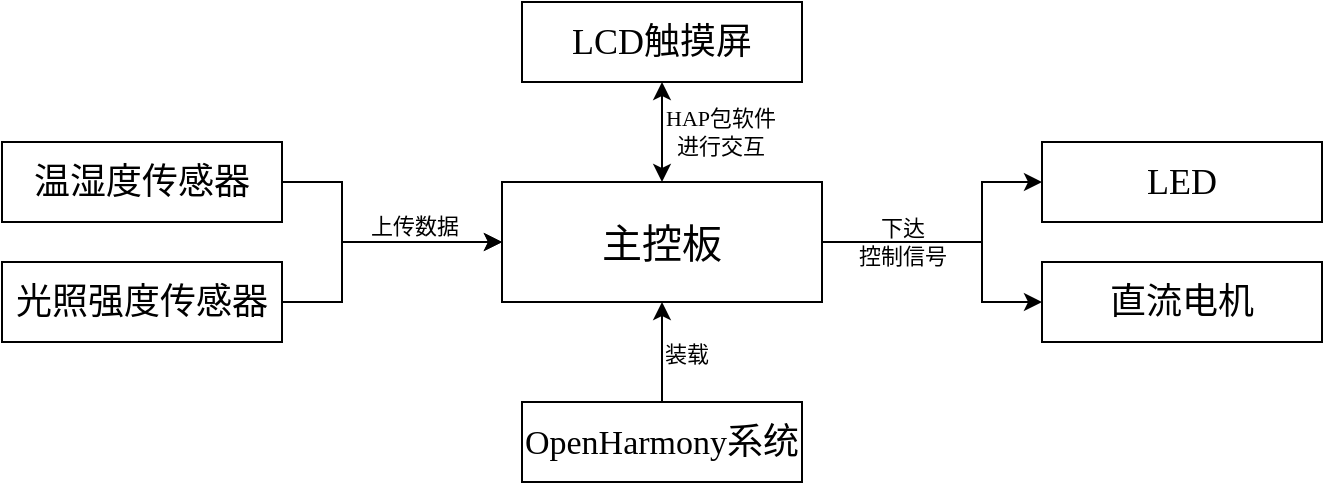 <mxfile version="24.3.0" type="github">
  <diagram name="Page-1" id="42789a77-a242-8287-6e28-9cd8cfd52e62">
    <mxGraphModel dx="1195" dy="588" grid="1" gridSize="10" guides="1" tooltips="1" connect="1" arrows="1" fold="1" page="1" pageScale="1" pageWidth="1100" pageHeight="850" background="none" math="0" shadow="0">
      <root>
        <mxCell id="0" />
        <mxCell id="1" parent="0" />
        <mxCell id="zjSSMuX_inl-teEdnPAB-8" style="edgeStyle=orthogonalEdgeStyle;rounded=0;orthogonalLoop=1;jettySize=auto;html=1;exitX=1;exitY=0.5;exitDx=0;exitDy=0;entryX=0;entryY=0.5;entryDx=0;entryDy=0;" edge="1" parent="1" source="zjSSMuX_inl-teEdnPAB-1" target="zjSSMuX_inl-teEdnPAB-4">
          <mxGeometry relative="1" as="geometry">
            <Array as="points">
              <mxPoint x="720" y="300" />
              <mxPoint x="720" y="270" />
            </Array>
          </mxGeometry>
        </mxCell>
        <mxCell id="zjSSMuX_inl-teEdnPAB-9" style="edgeStyle=orthogonalEdgeStyle;rounded=0;orthogonalLoop=1;jettySize=auto;html=1;exitX=1;exitY=0.5;exitDx=0;exitDy=0;" edge="1" parent="1" source="zjSSMuX_inl-teEdnPAB-1" target="zjSSMuX_inl-teEdnPAB-5">
          <mxGeometry relative="1" as="geometry">
            <Array as="points">
              <mxPoint x="720" y="300" />
              <mxPoint x="720" y="330" />
            </Array>
          </mxGeometry>
        </mxCell>
        <mxCell id="zjSSMuX_inl-teEdnPAB-17" value="下达&lt;div&gt;控制信号&lt;/div&gt;" style="edgeLabel;html=1;align=center;verticalAlign=middle;resizable=0;points=[];labelBackgroundColor=none;" vertex="1" connectable="0" parent="zjSSMuX_inl-teEdnPAB-9">
          <mxGeometry x="-0.429" y="1" relative="1" as="geometry">
            <mxPoint y="1" as="offset" />
          </mxGeometry>
        </mxCell>
        <mxCell id="zjSSMuX_inl-teEdnPAB-1" value="&lt;font style=&quot;font-size: 20px;&quot; face=&quot;宋体&quot;&gt;主控板&lt;/font&gt;" style="rounded=0;whiteSpace=wrap;html=1;" vertex="1" parent="1">
          <mxGeometry x="480" y="270" width="160" height="60" as="geometry" />
        </mxCell>
        <mxCell id="zjSSMuX_inl-teEdnPAB-13" style="edgeStyle=orthogonalEdgeStyle;rounded=0;orthogonalLoop=1;jettySize=auto;html=1;exitX=1;exitY=0.5;exitDx=0;exitDy=0;entryX=0;entryY=0.5;entryDx=0;entryDy=0;" edge="1" parent="1" source="zjSSMuX_inl-teEdnPAB-2" target="zjSSMuX_inl-teEdnPAB-1">
          <mxGeometry relative="1" as="geometry">
            <Array as="points">
              <mxPoint x="400" y="270" />
              <mxPoint x="400" y="300" />
            </Array>
          </mxGeometry>
        </mxCell>
        <mxCell id="zjSSMuX_inl-teEdnPAB-2" value="&lt;font style=&quot;font-size: 18px;&quot; face=&quot;宋体&quot;&gt;温湿度传感器&lt;/font&gt;" style="rounded=0;whiteSpace=wrap;html=1;" vertex="1" parent="1">
          <mxGeometry x="230" y="250" width="140" height="40" as="geometry" />
        </mxCell>
        <mxCell id="zjSSMuX_inl-teEdnPAB-14" style="edgeStyle=orthogonalEdgeStyle;rounded=0;orthogonalLoop=1;jettySize=auto;html=1;exitX=1;exitY=0.5;exitDx=0;exitDy=0;entryX=0;entryY=0.5;entryDx=0;entryDy=0;" edge="1" parent="1" source="zjSSMuX_inl-teEdnPAB-3" target="zjSSMuX_inl-teEdnPAB-1">
          <mxGeometry relative="1" as="geometry">
            <Array as="points">
              <mxPoint x="400" y="330" />
              <mxPoint x="400" y="300" />
            </Array>
          </mxGeometry>
        </mxCell>
        <mxCell id="zjSSMuX_inl-teEdnPAB-15" value="上传数据" style="edgeLabel;html=1;align=center;verticalAlign=middle;resizable=0;points=[];" vertex="1" connectable="0" parent="zjSSMuX_inl-teEdnPAB-14">
          <mxGeometry x="0.374" y="1" relative="1" as="geometry">
            <mxPoint y="-7" as="offset" />
          </mxGeometry>
        </mxCell>
        <mxCell id="zjSSMuX_inl-teEdnPAB-3" value="&lt;font style=&quot;font-size: 18px;&quot; face=&quot;宋体&quot;&gt;光照强度传感器&lt;/font&gt;" style="rounded=0;whiteSpace=wrap;html=1;" vertex="1" parent="1">
          <mxGeometry x="230" y="310" width="140" height="40" as="geometry" />
        </mxCell>
        <mxCell id="zjSSMuX_inl-teEdnPAB-4" value="&lt;font face=&quot;Times New Roman&quot; style=&quot;font-size: 18px;&quot;&gt;LED&lt;/font&gt;" style="rounded=0;whiteSpace=wrap;html=1;" vertex="1" parent="1">
          <mxGeometry x="750" y="250" width="140" height="40" as="geometry" />
        </mxCell>
        <mxCell id="zjSSMuX_inl-teEdnPAB-5" value="&lt;font style=&quot;font-size: 18px;&quot; face=&quot;宋体&quot;&gt;直流电机&lt;/font&gt;" style="rounded=0;whiteSpace=wrap;html=1;" vertex="1" parent="1">
          <mxGeometry x="750" y="310" width="140" height="40" as="geometry" />
        </mxCell>
        <mxCell id="zjSSMuX_inl-teEdnPAB-6" value="&lt;font face=&quot;Times New Roman&quot; style=&quot;font-size: 18px;&quot;&gt;LCD&lt;/font&gt;&lt;font style=&quot;font-size: 18px;&quot; face=&quot;宋体&quot;&gt;触摸屏&lt;/font&gt;" style="rounded=0;whiteSpace=wrap;html=1;" vertex="1" parent="1">
          <mxGeometry x="490" y="180" width="140" height="40" as="geometry" />
        </mxCell>
        <mxCell id="zjSSMuX_inl-teEdnPAB-21" style="edgeStyle=orthogonalEdgeStyle;rounded=0;orthogonalLoop=1;jettySize=auto;html=1;exitX=0.5;exitY=0;exitDx=0;exitDy=0;entryX=0.5;entryY=1;entryDx=0;entryDy=0;" edge="1" parent="1" source="zjSSMuX_inl-teEdnPAB-7" target="zjSSMuX_inl-teEdnPAB-1">
          <mxGeometry relative="1" as="geometry" />
        </mxCell>
        <mxCell id="zjSSMuX_inl-teEdnPAB-22" value="装载" style="edgeLabel;html=1;align=center;verticalAlign=middle;resizable=0;points=[];" vertex="1" connectable="0" parent="zjSSMuX_inl-teEdnPAB-21">
          <mxGeometry x="-0.013" y="-2" relative="1" as="geometry">
            <mxPoint x="10" as="offset" />
          </mxGeometry>
        </mxCell>
        <mxCell id="zjSSMuX_inl-teEdnPAB-7" value="&lt;font face=&quot;Times New Roman&quot; style=&quot;font-size: 17px;&quot;&gt;OpenHarmony&lt;/font&gt;&lt;font style=&quot;font-size: 18px;&quot; face=&quot;宋体&quot;&gt;系统&lt;/font&gt;" style="rounded=0;whiteSpace=wrap;html=1;" vertex="1" parent="1">
          <mxGeometry x="490" y="380" width="140" height="40" as="geometry" />
        </mxCell>
        <mxCell id="zjSSMuX_inl-teEdnPAB-18" value="" style="endArrow=classic;startArrow=classic;html=1;rounded=0;exitX=0.5;exitY=0;exitDx=0;exitDy=0;entryX=0.5;entryY=1;entryDx=0;entryDy=0;" edge="1" parent="1" source="zjSSMuX_inl-teEdnPAB-1" target="zjSSMuX_inl-teEdnPAB-6">
          <mxGeometry width="50" height="50" relative="1" as="geometry">
            <mxPoint x="690" y="220" as="sourcePoint" />
            <mxPoint x="740" y="170" as="targetPoint" />
          </mxGeometry>
        </mxCell>
        <mxCell id="zjSSMuX_inl-teEdnPAB-20" value="&lt;font face=&quot;Times New Roman&quot;&gt;HAP&lt;/font&gt;包软件&lt;div&gt;进行交互&lt;/div&gt;" style="edgeLabel;html=1;align=center;verticalAlign=middle;resizable=0;points=[];" vertex="1" connectable="0" parent="zjSSMuX_inl-teEdnPAB-18">
          <mxGeometry x="0.004" relative="1" as="geometry">
            <mxPoint x="29" as="offset" />
          </mxGeometry>
        </mxCell>
      </root>
    </mxGraphModel>
  </diagram>
</mxfile>
